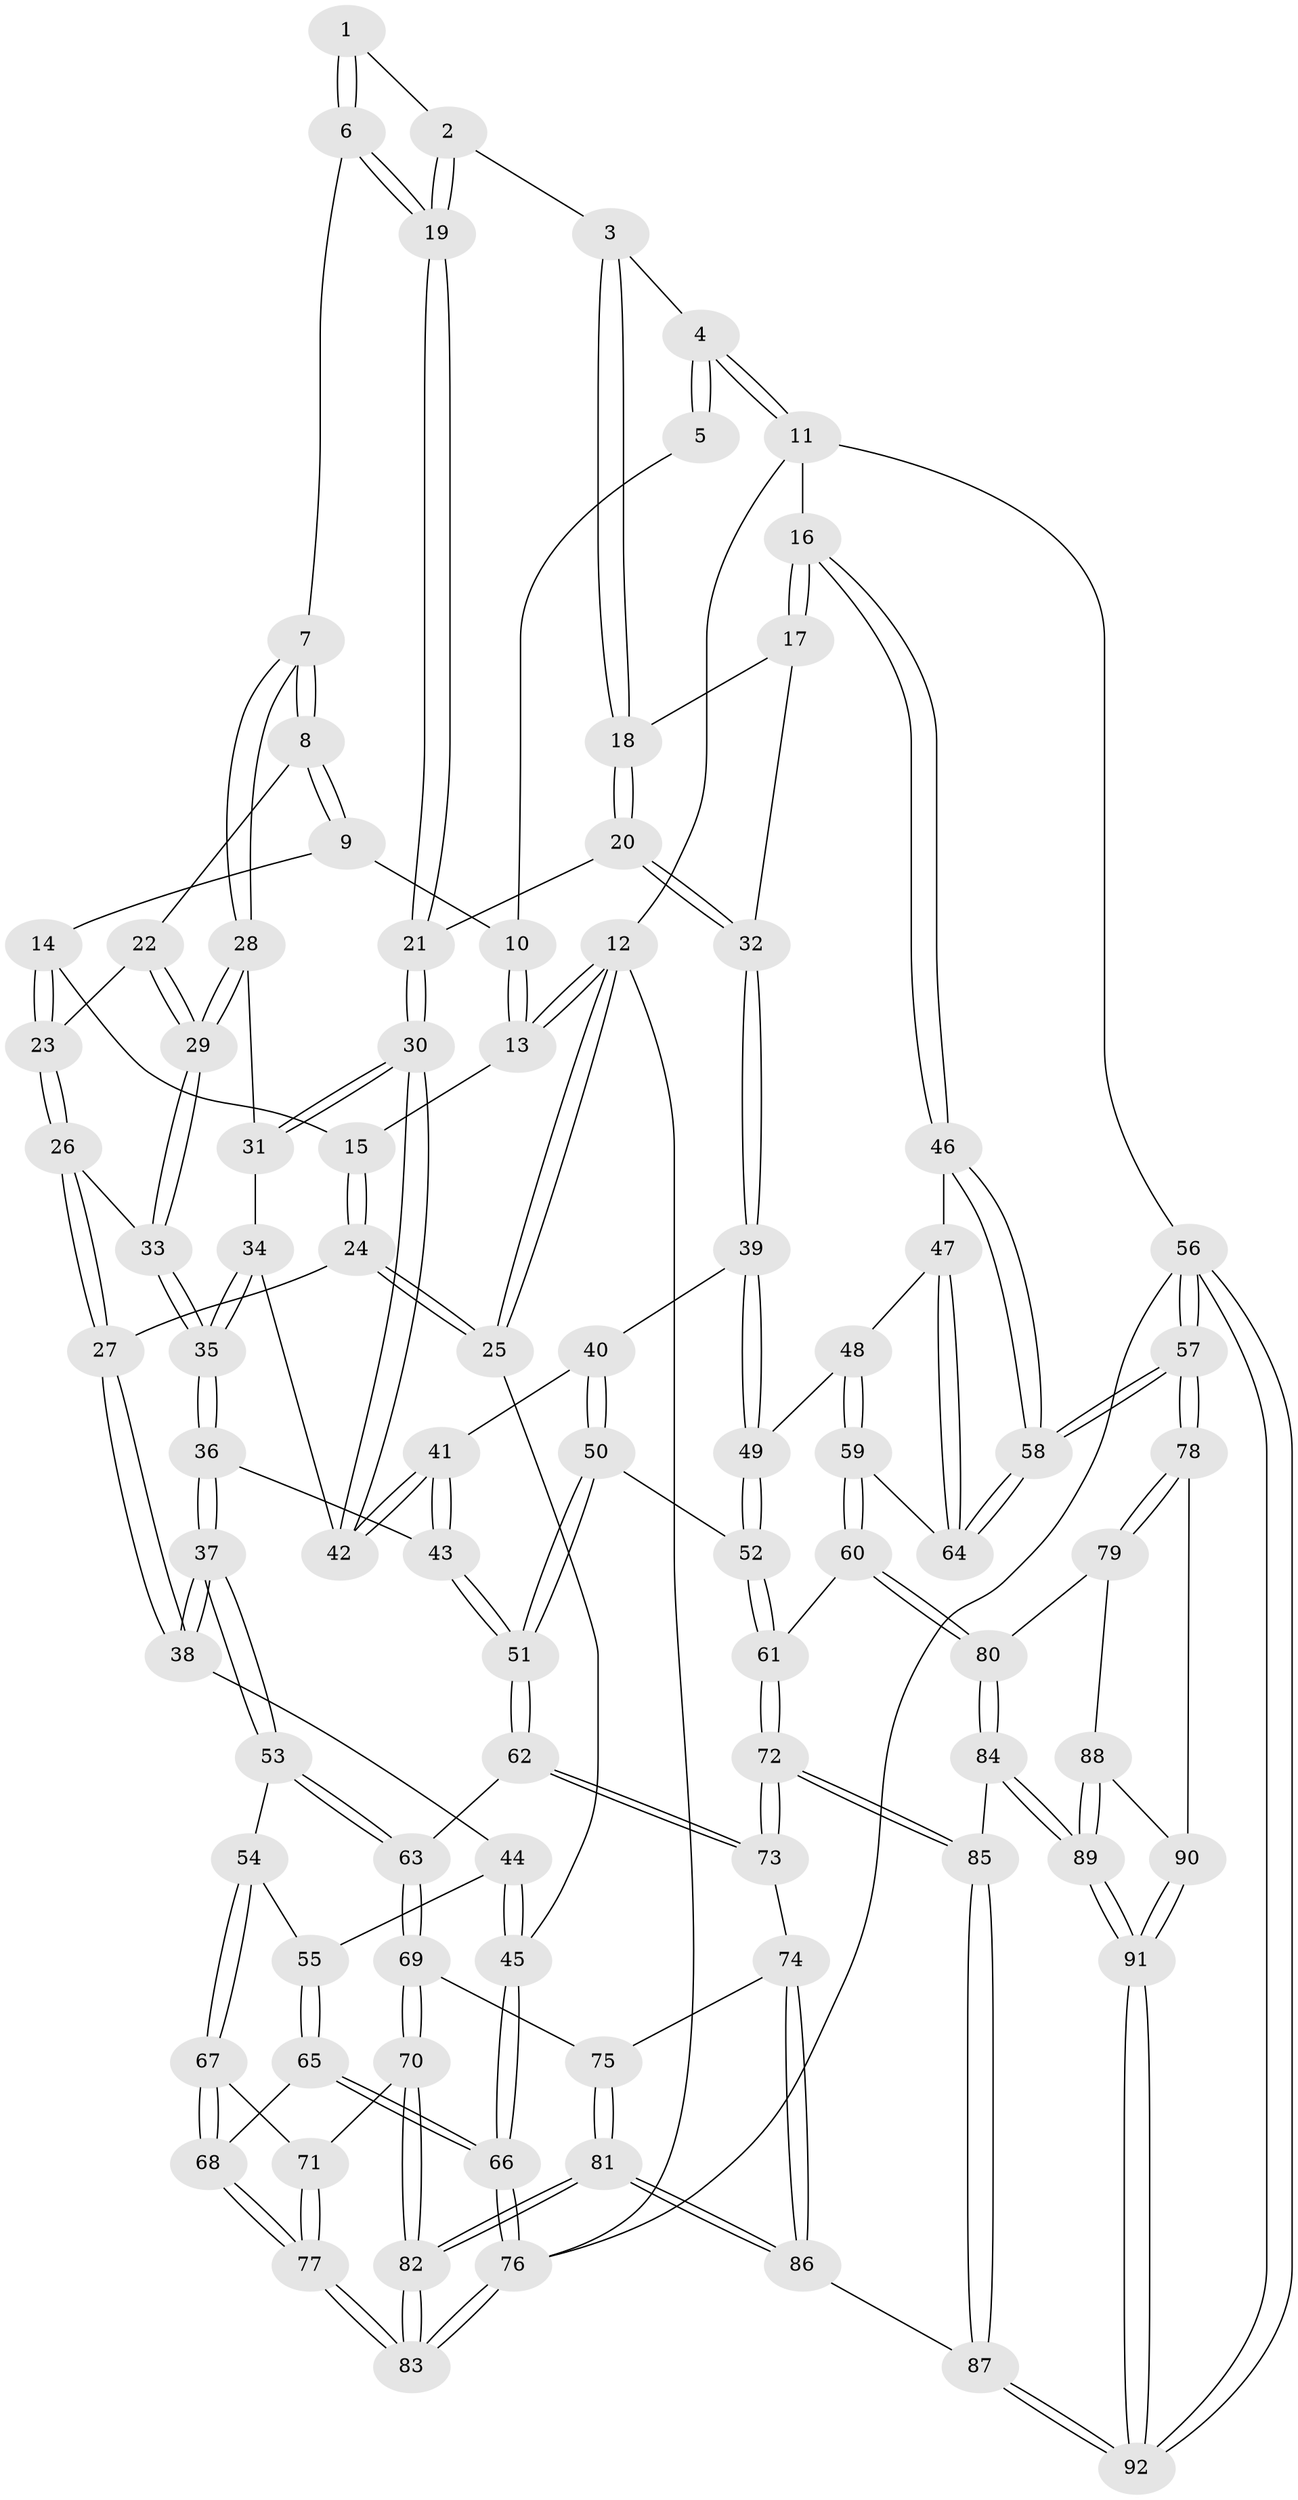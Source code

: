 // Generated by graph-tools (version 1.1) at 2025/03/03/09/25 03:03:27]
// undirected, 92 vertices, 227 edges
graph export_dot {
graph [start="1"]
  node [color=gray90,style=filled];
  1 [pos="+0.44384840121794594+0"];
  2 [pos="+0.5533922634261333+0.08300525966051801"];
  3 [pos="+0.7192870343785054+0.0262035152527383"];
  4 [pos="+0.8225132327294881+0"];
  5 [pos="+0.44136700486219754+0"];
  6 [pos="+0.44113718325691353+0.1529502804017335"];
  7 [pos="+0.4250893277314031+0.15219583503145329"];
  8 [pos="+0.40133986181620496+0.14755618692094083"];
  9 [pos="+0.29672020185398923+0.03637959214103031"];
  10 [pos="+0.2793171623012112+0"];
  11 [pos="+1+0"];
  12 [pos="+0+0"];
  13 [pos="+0+0"];
  14 [pos="+0.22234871474231951+0.14364510832009822"];
  15 [pos="+0.12301789788058076+0.14100566580514814"];
  16 [pos="+1+0"];
  17 [pos="+0.8955252221448334+0.16456196385950275"];
  18 [pos="+0.7251682359672508+0.06225291713474231"];
  19 [pos="+0.5133479784309712+0.1790166534546856"];
  20 [pos="+0.6970907508822457+0.24226554690557311"];
  21 [pos="+0.5505402167021018+0.24461970407942268"];
  22 [pos="+0.36653326168542777+0.17488176511576942"];
  23 [pos="+0.2534006203811146+0.20254169699565633"];
  24 [pos="+0.04652074303216348+0.28886182999071325"];
  25 [pos="+0+0.2908971306899826"];
  26 [pos="+0.25147954682494683+0.25032569624423834"];
  27 [pos="+0.09769391262359418+0.32385813691518395"];
  28 [pos="+0.38184586181862445+0.26059083816749035"];
  29 [pos="+0.33942419846230965+0.2637591563744566"];
  30 [pos="+0.5381464614330159+0.2692407209489029"];
  31 [pos="+0.4057576482776286+0.27747018472648055"];
  32 [pos="+0.7969742761026118+0.3154331531480846"];
  33 [pos="+0.30331056360137787+0.2964411394674573"];
  34 [pos="+0.3556393483347022+0.3382521707032641"];
  35 [pos="+0.32034650342703347+0.3549556460856658"];
  36 [pos="+0.30154172915414895+0.466450771119489"];
  37 [pos="+0.2618589079854112+0.49313806843334274"];
  38 [pos="+0.14208444257284528+0.4026285340965188"];
  39 [pos="+0.8240773191830244+0.38706557809145775"];
  40 [pos="+0.6818645018324309+0.43825868283429464"];
  41 [pos="+0.521078068878592+0.4153806995581505"];
  42 [pos="+0.5261915220980987+0.3140160334299816"];
  43 [pos="+0.4832723663105711+0.47143103187885915"];
  44 [pos="+0.02335425475304373+0.5095543230744267"];
  45 [pos="+0+0.538083693466784"];
  46 [pos="+1+0.4223659999446891"];
  47 [pos="+1+0.4315154844564163"];
  48 [pos="+0.8844609959836821+0.4244723603969379"];
  49 [pos="+0.8406392260700997+0.40272900891333957"];
  50 [pos="+0.6157321749959591+0.6055999924861981"];
  51 [pos="+0.5423112008567088+0.6106223564569313"];
  52 [pos="+0.688091781538502+0.6276830416291815"];
  53 [pos="+0.24617991712826726+0.5615231317277511"];
  54 [pos="+0.18963179930277663+0.5970618584389055"];
  55 [pos="+0.14881972957671893+0.6018867753715492"];
  56 [pos="+1+1"];
  57 [pos="+1+0.8283285299114939"];
  58 [pos="+1+0.7978835073985704"];
  59 [pos="+0.8484553296578323+0.6986492101811194"];
  60 [pos="+0.8259153873437606+0.7175760007441385"];
  61 [pos="+0.7451730872344786+0.6942209773171004"];
  62 [pos="+0.5145997769592613+0.6576395939847052"];
  63 [pos="+0.32757556731268295+0.6680213018250092"];
  64 [pos="+0.9180311263897305+0.6952216519625024"];
  65 [pos="+0+0.7029444620871418"];
  66 [pos="+0+0.6905943216401531"];
  67 [pos="+0.17048773506179088+0.7105096602230965"];
  68 [pos="+0.0980853297707137+0.7881076093610327"];
  69 [pos="+0.3198032064148052+0.7350930536222645"];
  70 [pos="+0.30207345677400843+0.7577034700273455"];
  71 [pos="+0.23431129847673116+0.7743831118527973"];
  72 [pos="+0.6360967961576554+0.8006752248080999"];
  73 [pos="+0.5265293828449251+0.7520443517282309"];
  74 [pos="+0.5066371579910286+0.7800235139462287"];
  75 [pos="+0.3877429370660031+0.7856587818035058"];
  76 [pos="+0+1"];
  77 [pos="+0.14261366475193968+0.8789207186796851"];
  78 [pos="+1+0.8515345272193106"];
  79 [pos="+0.8585034741073077+0.8297274427628496"];
  80 [pos="+0.836166533026699+0.8107508011978946"];
  81 [pos="+0.3830399150757077+1"];
  82 [pos="+0.30763019422822196+1"];
  83 [pos="+0.16545460893093375+1"];
  84 [pos="+0.755312124357648+0.8817534903592039"];
  85 [pos="+0.6642729459958343+0.888521580819075"];
  86 [pos="+0.4346751485288309+1"];
  87 [pos="+0.48729357743713114+1"];
  88 [pos="+0.8795945414115942+0.8992735247245468"];
  89 [pos="+0.833739886933316+1"];
  90 [pos="+0.9547334793544987+0.9311434276748353"];
  91 [pos="+0.8443233525983647+1"];
  92 [pos="+0.8416267472195414+1"];
  1 -- 2;
  1 -- 6;
  1 -- 6;
  2 -- 3;
  2 -- 19;
  2 -- 19;
  3 -- 4;
  3 -- 18;
  3 -- 18;
  4 -- 5;
  4 -- 5;
  4 -- 11;
  4 -- 11;
  5 -- 10;
  6 -- 7;
  6 -- 19;
  6 -- 19;
  7 -- 8;
  7 -- 8;
  7 -- 28;
  7 -- 28;
  8 -- 9;
  8 -- 9;
  8 -- 22;
  9 -- 10;
  9 -- 14;
  10 -- 13;
  10 -- 13;
  11 -- 12;
  11 -- 16;
  11 -- 56;
  12 -- 13;
  12 -- 13;
  12 -- 25;
  12 -- 25;
  12 -- 76;
  13 -- 15;
  14 -- 15;
  14 -- 23;
  14 -- 23;
  15 -- 24;
  15 -- 24;
  16 -- 17;
  16 -- 17;
  16 -- 46;
  16 -- 46;
  17 -- 18;
  17 -- 32;
  18 -- 20;
  18 -- 20;
  19 -- 21;
  19 -- 21;
  20 -- 21;
  20 -- 32;
  20 -- 32;
  21 -- 30;
  21 -- 30;
  22 -- 23;
  22 -- 29;
  22 -- 29;
  23 -- 26;
  23 -- 26;
  24 -- 25;
  24 -- 25;
  24 -- 27;
  25 -- 45;
  26 -- 27;
  26 -- 27;
  26 -- 33;
  27 -- 38;
  27 -- 38;
  28 -- 29;
  28 -- 29;
  28 -- 31;
  29 -- 33;
  29 -- 33;
  30 -- 31;
  30 -- 31;
  30 -- 42;
  30 -- 42;
  31 -- 34;
  32 -- 39;
  32 -- 39;
  33 -- 35;
  33 -- 35;
  34 -- 35;
  34 -- 35;
  34 -- 42;
  35 -- 36;
  35 -- 36;
  36 -- 37;
  36 -- 37;
  36 -- 43;
  37 -- 38;
  37 -- 38;
  37 -- 53;
  37 -- 53;
  38 -- 44;
  39 -- 40;
  39 -- 49;
  39 -- 49;
  40 -- 41;
  40 -- 50;
  40 -- 50;
  41 -- 42;
  41 -- 42;
  41 -- 43;
  41 -- 43;
  43 -- 51;
  43 -- 51;
  44 -- 45;
  44 -- 45;
  44 -- 55;
  45 -- 66;
  45 -- 66;
  46 -- 47;
  46 -- 58;
  46 -- 58;
  47 -- 48;
  47 -- 64;
  47 -- 64;
  48 -- 49;
  48 -- 59;
  48 -- 59;
  49 -- 52;
  49 -- 52;
  50 -- 51;
  50 -- 51;
  50 -- 52;
  51 -- 62;
  51 -- 62;
  52 -- 61;
  52 -- 61;
  53 -- 54;
  53 -- 63;
  53 -- 63;
  54 -- 55;
  54 -- 67;
  54 -- 67;
  55 -- 65;
  55 -- 65;
  56 -- 57;
  56 -- 57;
  56 -- 92;
  56 -- 92;
  56 -- 76;
  57 -- 58;
  57 -- 58;
  57 -- 78;
  57 -- 78;
  58 -- 64;
  58 -- 64;
  59 -- 60;
  59 -- 60;
  59 -- 64;
  60 -- 61;
  60 -- 80;
  60 -- 80;
  61 -- 72;
  61 -- 72;
  62 -- 63;
  62 -- 73;
  62 -- 73;
  63 -- 69;
  63 -- 69;
  65 -- 66;
  65 -- 66;
  65 -- 68;
  66 -- 76;
  66 -- 76;
  67 -- 68;
  67 -- 68;
  67 -- 71;
  68 -- 77;
  68 -- 77;
  69 -- 70;
  69 -- 70;
  69 -- 75;
  70 -- 71;
  70 -- 82;
  70 -- 82;
  71 -- 77;
  71 -- 77;
  72 -- 73;
  72 -- 73;
  72 -- 85;
  72 -- 85;
  73 -- 74;
  74 -- 75;
  74 -- 86;
  74 -- 86;
  75 -- 81;
  75 -- 81;
  76 -- 83;
  76 -- 83;
  77 -- 83;
  77 -- 83;
  78 -- 79;
  78 -- 79;
  78 -- 90;
  79 -- 80;
  79 -- 88;
  80 -- 84;
  80 -- 84;
  81 -- 82;
  81 -- 82;
  81 -- 86;
  81 -- 86;
  82 -- 83;
  82 -- 83;
  84 -- 85;
  84 -- 89;
  84 -- 89;
  85 -- 87;
  85 -- 87;
  86 -- 87;
  87 -- 92;
  87 -- 92;
  88 -- 89;
  88 -- 89;
  88 -- 90;
  89 -- 91;
  89 -- 91;
  90 -- 91;
  90 -- 91;
  91 -- 92;
  91 -- 92;
}
